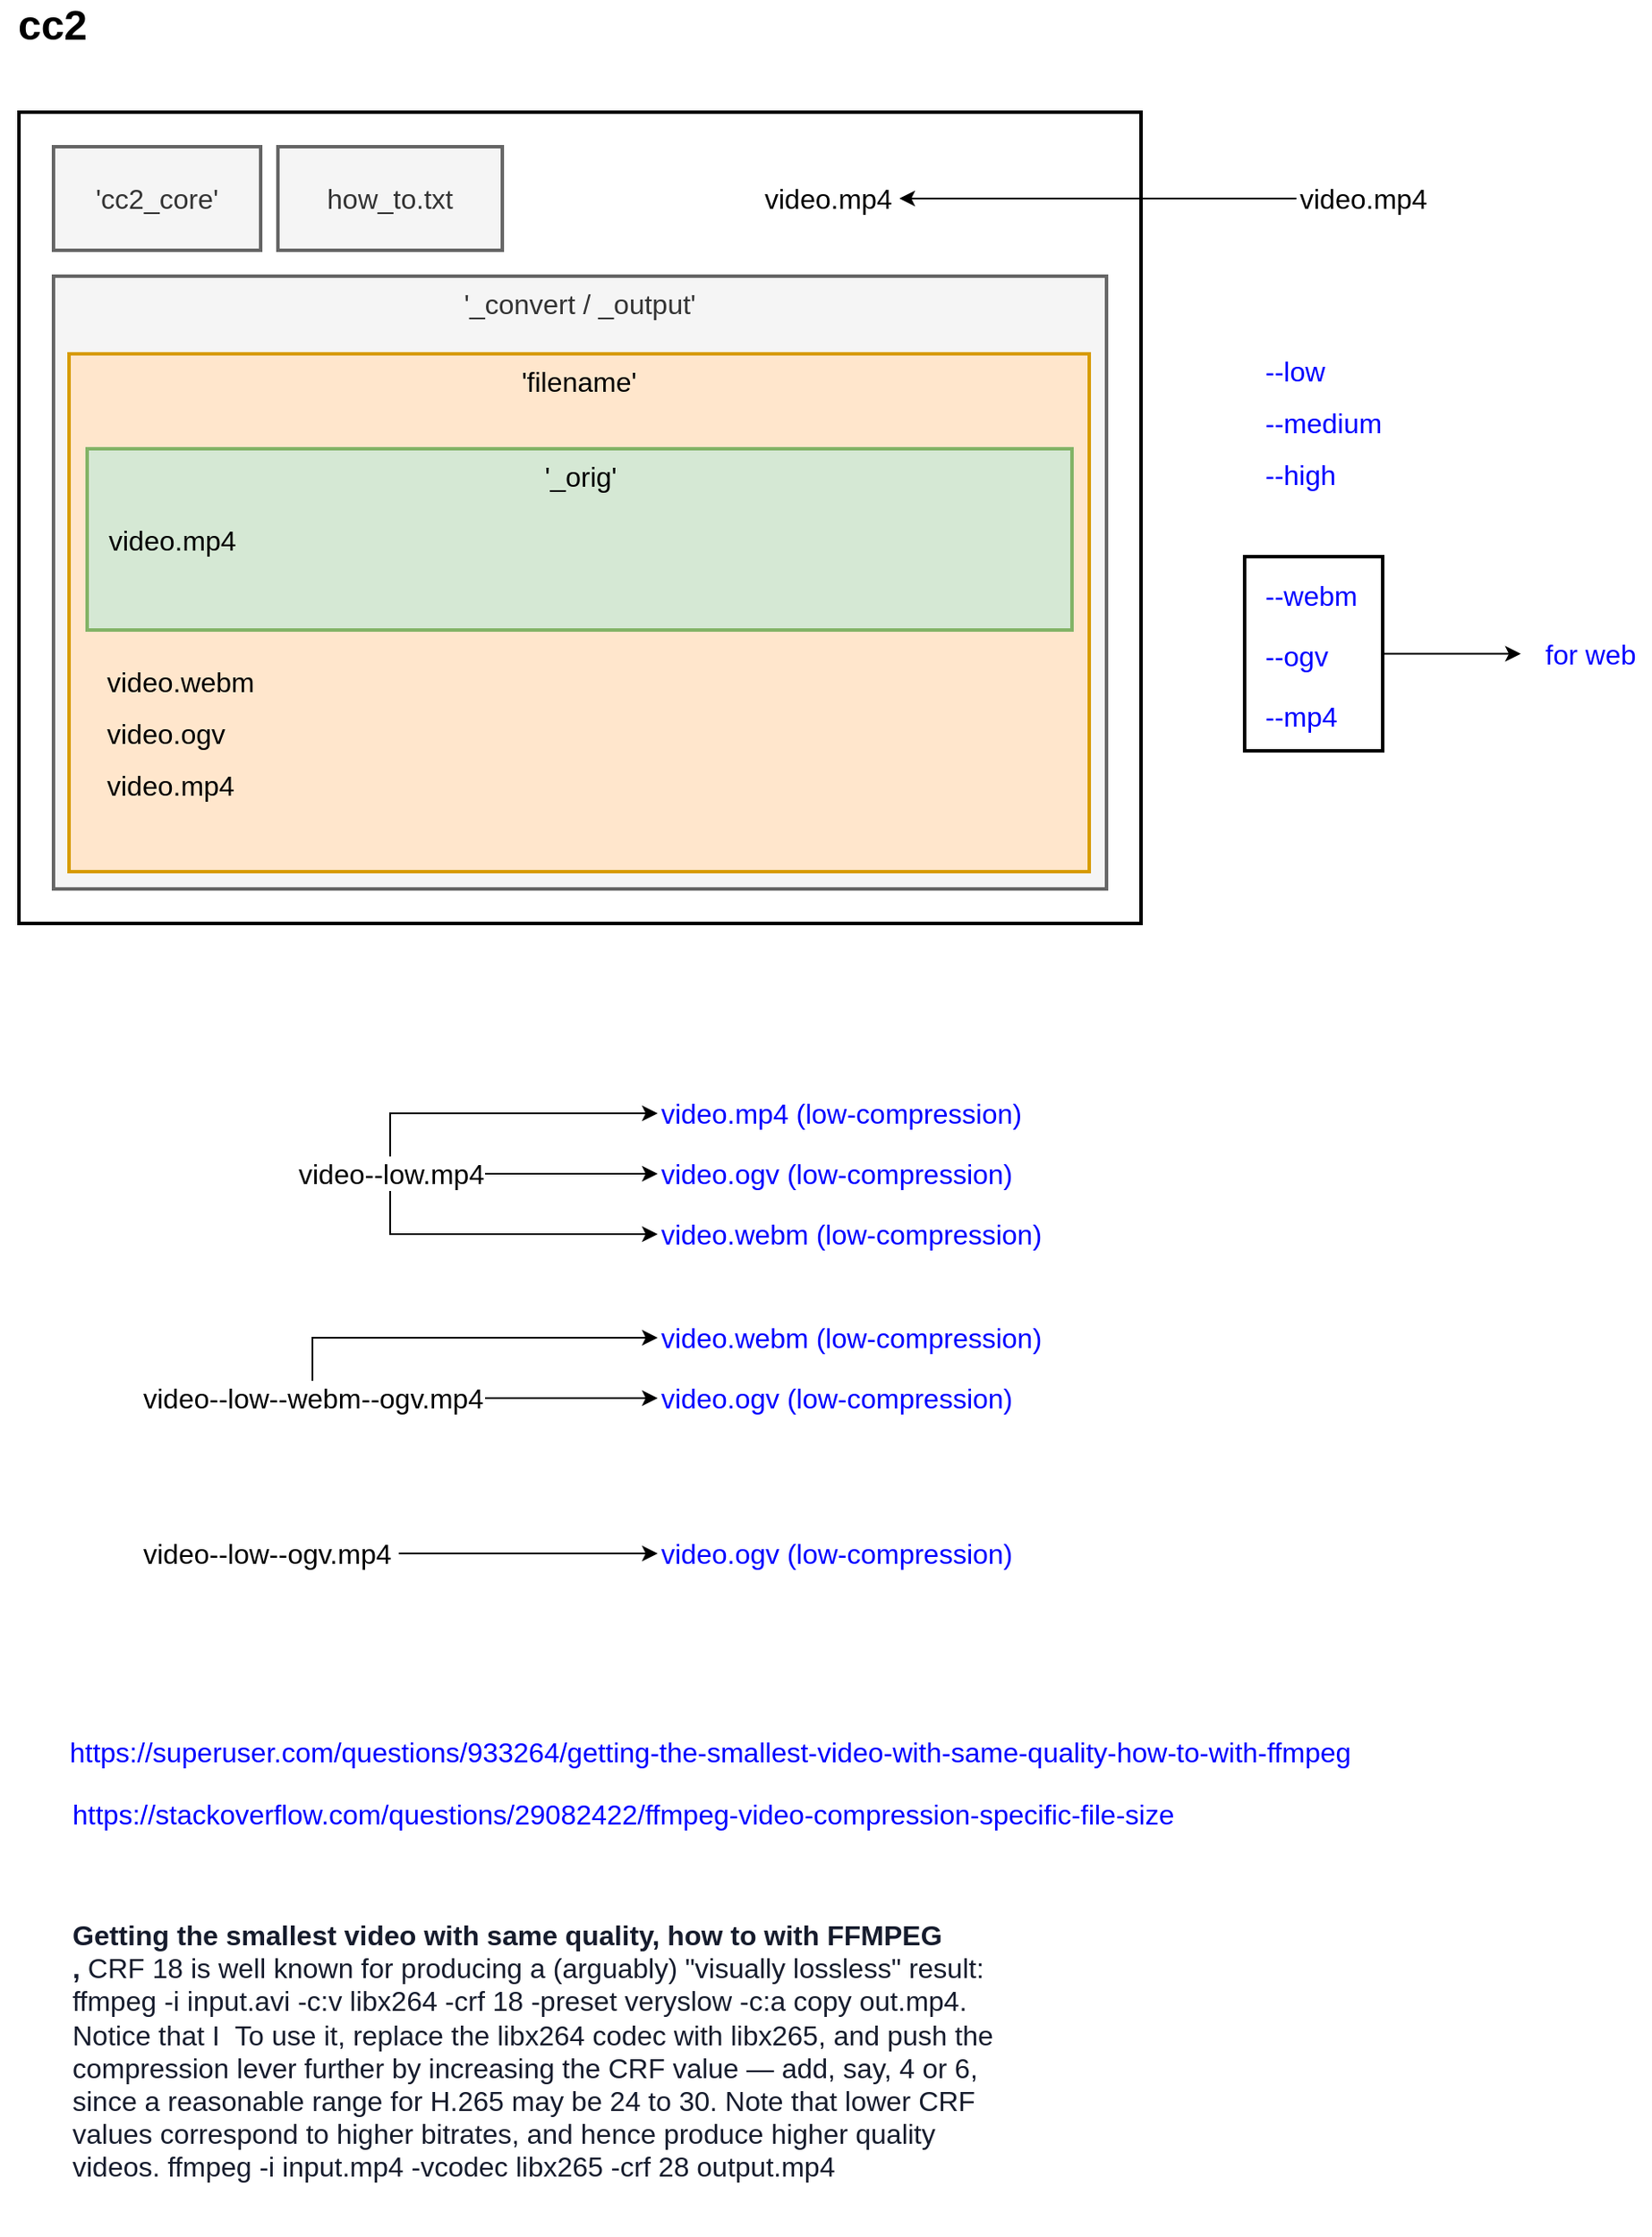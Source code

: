 <mxfile version="14.4.2" type="github">
  <diagram id="n07yvcvamUb617Cj9KyO" name="Page-1">
    <mxGraphModel dx="1653" dy="905" grid="1" gridSize="10" guides="1" tooltips="1" connect="1" arrows="1" fold="1" page="1" pageScale="1" pageWidth="1169" pageHeight="1654" math="0" shadow="0">
      <root>
        <mxCell id="0" />
        <mxCell id="1" parent="0" />
        <mxCell id="h0IV3aF971jidjn7tj2d-2" value="" style="rounded=0;whiteSpace=wrap;html=1;strokeWidth=2;fillColor=none;" vertex="1" parent="1">
          <mxGeometry x="70" y="110" width="650" height="470" as="geometry" />
        </mxCell>
        <mxCell id="h0IV3aF971jidjn7tj2d-3" value="&lt;b&gt;&lt;font style=&quot;font-size: 24px&quot;&gt;cc2&lt;/font&gt;&lt;/b&gt;" style="text;html=1;align=center;verticalAlign=middle;resizable=0;points=[];autosize=1;" vertex="1" parent="1">
          <mxGeometry x="59" y="50" width="60" height="20" as="geometry" />
        </mxCell>
        <mxCell id="h0IV3aF971jidjn7tj2d-6" value="--low" style="text;html=1;strokeColor=none;fillColor=none;align=left;verticalAlign=middle;whiteSpace=wrap;rounded=0;fontSize=16;fontColor=#0000FF;" vertex="1" parent="1">
          <mxGeometry x="790" y="250" width="130" height="20" as="geometry" />
        </mxCell>
        <mxCell id="h0IV3aF971jidjn7tj2d-7" value="--medium" style="text;html=1;strokeColor=none;fillColor=none;align=left;verticalAlign=middle;whiteSpace=wrap;rounded=0;fontSize=16;fontColor=#0000FF;" vertex="1" parent="1">
          <mxGeometry x="790" y="280" width="130" height="20" as="geometry" />
        </mxCell>
        <mxCell id="h0IV3aF971jidjn7tj2d-9" value="--high" style="text;html=1;strokeColor=none;fillColor=none;align=left;verticalAlign=middle;whiteSpace=wrap;rounded=0;fontSize=16;fontColor=#0000FF;" vertex="1" parent="1">
          <mxGeometry x="790" y="310" width="130" height="20" as="geometry" />
        </mxCell>
        <mxCell id="h0IV3aF971jidjn7tj2d-14" value="&#39;cc2_core&#39;" style="rounded=0;whiteSpace=wrap;html=1;strokeWidth=2;fillColor=#f5f5f5;fontSize=16;align=center;strokeColor=#666666;fontColor=#333333;" vertex="1" parent="1">
          <mxGeometry x="90" y="130" width="120" height="60" as="geometry" />
        </mxCell>
        <mxCell id="h0IV3aF971jidjn7tj2d-15" value="&#39;_convert / _output&#39;" style="rounded=0;whiteSpace=wrap;html=1;strokeWidth=2;fillColor=#f5f5f5;fontSize=16;align=center;strokeColor=#666666;fontColor=#333333;labelPosition=center;verticalLabelPosition=middle;verticalAlign=top;" vertex="1" parent="1">
          <mxGeometry x="90" y="205" width="610" height="355" as="geometry" />
        </mxCell>
        <mxCell id="h0IV3aF971jidjn7tj2d-17" value="--webm" style="text;html=1;strokeColor=none;fillColor=none;align=left;verticalAlign=middle;whiteSpace=wrap;rounded=0;fontSize=16;fontColor=#0000FF;" vertex="1" parent="1">
          <mxGeometry x="790" y="380" width="130" height="20" as="geometry" />
        </mxCell>
        <mxCell id="h0IV3aF971jidjn7tj2d-18" value="--ogv" style="text;html=1;strokeColor=none;fillColor=none;align=left;verticalAlign=middle;whiteSpace=wrap;rounded=0;fontSize=16;fontColor=#0000FF;" vertex="1" parent="1">
          <mxGeometry x="790" y="415" width="130" height="20" as="geometry" />
        </mxCell>
        <mxCell id="h0IV3aF971jidjn7tj2d-19" value="--mp4" style="text;html=1;strokeColor=none;fillColor=none;align=left;verticalAlign=middle;whiteSpace=wrap;rounded=0;fontSize=16;fontColor=#0000FF;" vertex="1" parent="1">
          <mxGeometry x="790" y="450" width="130" height="20" as="geometry" />
        </mxCell>
        <mxCell id="h0IV3aF971jidjn7tj2d-29" value="&#39;filename&#39;" style="rounded=0;whiteSpace=wrap;html=1;strokeWidth=2;fillColor=#ffe6cc;fontSize=16;align=center;strokeColor=#d79b00;verticalAlign=top;" vertex="1" parent="1">
          <mxGeometry x="99" y="250" width="591" height="300" as="geometry" />
        </mxCell>
        <mxCell id="h0IV3aF971jidjn7tj2d-40" value="&#39;_orig&#39;" style="rounded=0;whiteSpace=wrap;html=1;strokeWidth=2;fillColor=#d5e8d4;fontSize=16;align=center;strokeColor=#82b366;verticalAlign=top;" vertex="1" parent="1">
          <mxGeometry x="109.5" y="305" width="570.5" height="105" as="geometry" />
        </mxCell>
        <mxCell id="h0IV3aF971jidjn7tj2d-42" value="video.mp4" style="text;html=1;strokeColor=none;fillColor=none;align=left;verticalAlign=middle;whiteSpace=wrap;rounded=0;fontSize=16;" vertex="1" parent="1">
          <mxGeometry x="120" y="347.5" width="130" height="20" as="geometry" />
        </mxCell>
        <mxCell id="h0IV3aF971jidjn7tj2d-16" value="video.webm" style="text;html=1;strokeColor=none;fillColor=none;align=left;verticalAlign=middle;whiteSpace=wrap;rounded=0;fontSize=16;" vertex="1" parent="1">
          <mxGeometry x="119" y="430" width="141" height="20" as="geometry" />
        </mxCell>
        <mxCell id="h0IV3aF971jidjn7tj2d-43" value="video.ogv" style="text;html=1;strokeColor=none;fillColor=none;align=left;verticalAlign=middle;whiteSpace=wrap;rounded=0;fontSize=16;" vertex="1" parent="1">
          <mxGeometry x="119" y="460" width="141" height="20" as="geometry" />
        </mxCell>
        <mxCell id="h0IV3aF971jidjn7tj2d-46" value="video.mp4" style="text;html=1;strokeColor=none;fillColor=none;align=left;verticalAlign=middle;whiteSpace=wrap;rounded=0;fontSize=16;" vertex="1" parent="1">
          <mxGeometry x="500" y="150" width="80" height="20" as="geometry" />
        </mxCell>
        <mxCell id="h0IV3aF971jidjn7tj2d-80" style="edgeStyle=orthogonalEdgeStyle;rounded=0;orthogonalLoop=1;jettySize=auto;html=1;exitX=0;exitY=0.5;exitDx=0;exitDy=0;entryX=1;entryY=0.5;entryDx=0;entryDy=0;fontSize=16;fontColor=#0000FF;" edge="1" parent="1" source="h0IV3aF971jidjn7tj2d-48" target="h0IV3aF971jidjn7tj2d-46">
          <mxGeometry relative="1" as="geometry" />
        </mxCell>
        <mxCell id="h0IV3aF971jidjn7tj2d-48" value="video.mp4" style="text;html=1;strokeColor=none;fillColor=none;align=left;verticalAlign=middle;whiteSpace=wrap;rounded=0;fontSize=16;" vertex="1" parent="1">
          <mxGeometry x="810" y="150" width="80" height="20" as="geometry" />
        </mxCell>
        <mxCell id="h0IV3aF971jidjn7tj2d-54" value="how_to.txt" style="rounded=0;whiteSpace=wrap;html=1;strokeWidth=2;fillColor=#f5f5f5;fontSize=16;align=center;strokeColor=#666666;fontColor=#333333;" vertex="1" parent="1">
          <mxGeometry x="220" y="130" width="130" height="60" as="geometry" />
        </mxCell>
        <mxCell id="h0IV3aF971jidjn7tj2d-61" style="edgeStyle=orthogonalEdgeStyle;rounded=0;orthogonalLoop=1;jettySize=auto;html=1;entryX=0;entryY=0.5;entryDx=0;entryDy=0;fontSize=16;fontColor=#0000FF;" edge="1" parent="1" source="h0IV3aF971jidjn7tj2d-56" target="h0IV3aF971jidjn7tj2d-58">
          <mxGeometry relative="1" as="geometry" />
        </mxCell>
        <mxCell id="h0IV3aF971jidjn7tj2d-62" style="edgeStyle=orthogonalEdgeStyle;rounded=0;orthogonalLoop=1;jettySize=auto;html=1;exitX=0.5;exitY=0;exitDx=0;exitDy=0;entryX=0;entryY=0.5;entryDx=0;entryDy=0;fontSize=16;fontColor=#0000FF;" edge="1" parent="1" source="h0IV3aF971jidjn7tj2d-56" target="h0IV3aF971jidjn7tj2d-57">
          <mxGeometry relative="1" as="geometry" />
        </mxCell>
        <mxCell id="h0IV3aF971jidjn7tj2d-63" style="edgeStyle=orthogonalEdgeStyle;rounded=0;orthogonalLoop=1;jettySize=auto;html=1;exitX=0.5;exitY=1;exitDx=0;exitDy=0;entryX=0;entryY=0.5;entryDx=0;entryDy=0;fontSize=16;fontColor=#0000FF;" edge="1" parent="1" source="h0IV3aF971jidjn7tj2d-56" target="h0IV3aF971jidjn7tj2d-59">
          <mxGeometry relative="1" as="geometry" />
        </mxCell>
        <mxCell id="h0IV3aF971jidjn7tj2d-56" value="video--low.mp4" style="text;html=1;strokeColor=none;fillColor=none;align=left;verticalAlign=middle;whiteSpace=wrap;rounded=0;fontSize=16;" vertex="1" parent="1">
          <mxGeometry x="230" y="715" width="110" height="20" as="geometry" />
        </mxCell>
        <mxCell id="h0IV3aF971jidjn7tj2d-57" value="video.mp4 (low-compression)" style="text;html=1;strokeColor=none;fillColor=none;align=left;verticalAlign=middle;whiteSpace=wrap;rounded=0;fontSize=16;fontColor=#0000FF;" vertex="1" parent="1">
          <mxGeometry x="440" y="680" width="220" height="20" as="geometry" />
        </mxCell>
        <mxCell id="h0IV3aF971jidjn7tj2d-58" value="video.ogv (low-compression)" style="text;html=1;strokeColor=none;fillColor=none;align=left;verticalAlign=middle;whiteSpace=wrap;rounded=0;fontSize=16;fontColor=#0000FF;" vertex="1" parent="1">
          <mxGeometry x="440" y="715" width="220" height="20" as="geometry" />
        </mxCell>
        <mxCell id="h0IV3aF971jidjn7tj2d-59" value="video.webm&amp;nbsp;(low-compression)" style="text;html=1;strokeColor=none;fillColor=none;align=left;verticalAlign=middle;whiteSpace=wrap;rounded=0;fontSize=16;fontColor=#0000FF;" vertex="1" parent="1">
          <mxGeometry x="440" y="750" width="230" height="20" as="geometry" />
        </mxCell>
        <mxCell id="h0IV3aF971jidjn7tj2d-64" style="edgeStyle=orthogonalEdgeStyle;rounded=0;orthogonalLoop=1;jettySize=auto;html=1;entryX=0;entryY=0.5;entryDx=0;entryDy=0;fontSize=16;fontColor=#0000FF;" edge="1" parent="1" source="h0IV3aF971jidjn7tj2d-67" target="h0IV3aF971jidjn7tj2d-69">
          <mxGeometry relative="1" as="geometry" />
        </mxCell>
        <mxCell id="h0IV3aF971jidjn7tj2d-65" style="edgeStyle=orthogonalEdgeStyle;rounded=0;orthogonalLoop=1;jettySize=auto;html=1;exitX=0.5;exitY=0;exitDx=0;exitDy=0;entryX=0;entryY=0.5;entryDx=0;entryDy=0;fontSize=16;fontColor=#0000FF;" edge="1" parent="1" source="h0IV3aF971jidjn7tj2d-67" target="h0IV3aF971jidjn7tj2d-68">
          <mxGeometry relative="1" as="geometry" />
        </mxCell>
        <mxCell id="h0IV3aF971jidjn7tj2d-67" value="video--low--webm--ogv.mp4" style="text;html=1;strokeColor=none;fillColor=none;align=left;verticalAlign=middle;whiteSpace=wrap;rounded=0;fontSize=16;" vertex="1" parent="1">
          <mxGeometry x="140" y="845" width="200" height="20" as="geometry" />
        </mxCell>
        <mxCell id="h0IV3aF971jidjn7tj2d-68" value="video.webm (low-compression)" style="text;html=1;strokeColor=none;fillColor=none;align=left;verticalAlign=middle;whiteSpace=wrap;rounded=0;fontSize=16;fontColor=#0000FF;" vertex="1" parent="1">
          <mxGeometry x="440" y="810" width="230" height="20" as="geometry" />
        </mxCell>
        <mxCell id="h0IV3aF971jidjn7tj2d-69" value="video.ogv (low-compression)" style="text;html=1;strokeColor=none;fillColor=none;align=left;verticalAlign=middle;whiteSpace=wrap;rounded=0;fontSize=16;fontColor=#0000FF;" vertex="1" parent="1">
          <mxGeometry x="440" y="845" width="230" height="20" as="geometry" />
        </mxCell>
        <mxCell id="h0IV3aF971jidjn7tj2d-75" style="edgeStyle=orthogonalEdgeStyle;rounded=0;orthogonalLoop=1;jettySize=auto;html=1;entryX=0;entryY=0.5;entryDx=0;entryDy=0;fontSize=16;fontColor=#0000FF;" edge="1" parent="1" source="h0IV3aF971jidjn7tj2d-77" target="h0IV3aF971jidjn7tj2d-79">
          <mxGeometry relative="1" as="geometry" />
        </mxCell>
        <mxCell id="h0IV3aF971jidjn7tj2d-77" value="video--low--ogv.mp4" style="text;html=1;strokeColor=none;fillColor=none;align=left;verticalAlign=middle;whiteSpace=wrap;rounded=0;fontSize=16;" vertex="1" parent="1">
          <mxGeometry x="140" y="935" width="150" height="20" as="geometry" />
        </mxCell>
        <mxCell id="h0IV3aF971jidjn7tj2d-79" value="video.ogv (low-compression)" style="text;html=1;strokeColor=none;fillColor=none;align=left;verticalAlign=middle;whiteSpace=wrap;rounded=0;fontSize=16;fontColor=#0000FF;" vertex="1" parent="1">
          <mxGeometry x="440" y="935" width="230" height="20" as="geometry" />
        </mxCell>
        <mxCell id="h0IV3aF971jidjn7tj2d-81" value="https://superuser.com/questions/933264/getting-the-smallest-video-with-same-quality-how-to-with-ffmpeg" style="text;html=1;align=center;verticalAlign=middle;resizable=0;points=[];autosize=1;fontSize=16;fontColor=#0000FF;" vertex="1" parent="1">
          <mxGeometry x="90" y="1050" width="760" height="20" as="geometry" />
        </mxCell>
        <UserObject label="https://stackoverflow.com/questions/29082422/ffmpeg-video-compression-specific-file-size" link="https://stackoverflow.com/questions/29082422/ffmpeg-video-compression-specific-file-size" id="h0IV3aF971jidjn7tj2d-82">
          <mxCell style="text;whiteSpace=wrap;html=1;fontSize=16;fontColor=#0000FF;" vertex="1" parent="1">
            <mxGeometry x="99" y="1080" width="760" height="50" as="geometry" />
          </mxCell>
        </UserObject>
        <mxCell id="h0IV3aF971jidjn7tj2d-83" value="&lt;meta charset=&quot;utf-8&quot;&gt;&lt;b style=&quot;box-sizing: border-box; font-weight: bolder; color: rgb(22, 28, 45); font-family: nunito, sans-serif; font-size: 16px; font-style: normal; letter-spacing: normal; text-align: left; text-indent: 0px; text-transform: none; word-spacing: 0px; background-color: rgb(255, 255, 255);&quot;&gt;Getting the smallest video with same quality, how to with FFMPEG ,&lt;/b&gt;&lt;span style=&quot;color: rgb(22, 28, 45); font-family: nunito, sans-serif; font-size: 16px; font-style: normal; font-weight: 400; letter-spacing: normal; text-align: left; text-indent: 0px; text-transform: none; word-spacing: 0px; background-color: rgb(255, 255, 255); display: inline; float: none;&quot;&gt;&lt;span&gt;&amp;nbsp;&lt;/span&gt;CRF 18 is well known for producing a (arguably) &quot;visually lossless&quot; result: ffmpeg -i input.avi -c:v libx264 -crf 18 -preset veryslow -c:a copy out.mp4. Notice that I&amp;nbsp; To use it, replace the libx264 codec with libx265, and push the compression lever further by increasing the CRF value — add, say, 4 or 6, since a reasonable range for H.265 may be 24 to 30. Note that lower CRF values correspond to higher bitrates, and hence produce higher quality videos. ffmpeg -i input.mp4 -vcodec libx265 -crf 28 output.mp4&lt;/span&gt;" style="text;whiteSpace=wrap;html=1;fontSize=16;fontColor=#0000FF;" vertex="1" parent="1">
          <mxGeometry x="99" y="1150" width="550" height="190" as="geometry" />
        </mxCell>
        <mxCell id="h0IV3aF971jidjn7tj2d-84" value="video.mp4" style="text;html=1;strokeColor=none;fillColor=none;align=left;verticalAlign=middle;whiteSpace=wrap;rounded=0;fontSize=16;" vertex="1" parent="1">
          <mxGeometry x="119" y="490" width="130" height="20" as="geometry" />
        </mxCell>
        <mxCell id="h0IV3aF971jidjn7tj2d-87" style="edgeStyle=orthogonalEdgeStyle;rounded=0;orthogonalLoop=1;jettySize=auto;html=1;exitX=1;exitY=0.5;exitDx=0;exitDy=0;fontSize=16;fontColor=#0000FF;" edge="1" parent="1" source="h0IV3aF971jidjn7tj2d-85">
          <mxGeometry relative="1" as="geometry">
            <mxPoint x="940" y="423.8" as="targetPoint" />
          </mxGeometry>
        </mxCell>
        <mxCell id="h0IV3aF971jidjn7tj2d-85" value="" style="rounded=0;whiteSpace=wrap;html=1;strokeWidth=2;fillColor=none;fontSize=16;fontColor=#0000FF;align=left;" vertex="1" parent="1">
          <mxGeometry x="780" y="367.5" width="80" height="112.5" as="geometry" />
        </mxCell>
        <mxCell id="h0IV3aF971jidjn7tj2d-86" value="for web" style="text;html=1;align=center;verticalAlign=middle;resizable=0;points=[];autosize=1;fontSize=16;fontColor=#0000FF;" vertex="1" parent="1">
          <mxGeometry x="945" y="413.75" width="70" height="20" as="geometry" />
        </mxCell>
      </root>
    </mxGraphModel>
  </diagram>
</mxfile>
